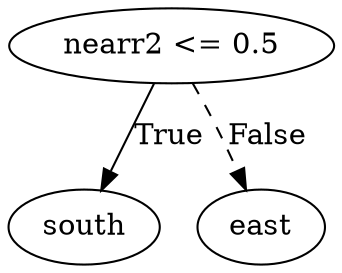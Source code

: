 digraph {
0 [label="nearr2 <= 0.5"];
1 [label="south"];
0 -> 1 [label="True"];
2 [label="east"];
0 -> 2 [style="dashed", label="False"];

}